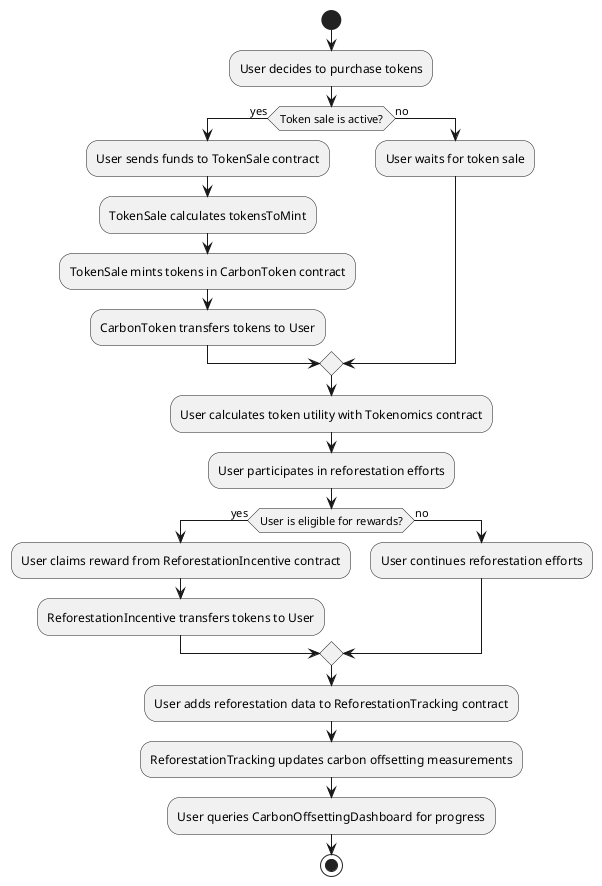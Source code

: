 @startuml

start

:User decides to purchase tokens;

if (Token sale is active?) then (yes)
    :User sends funds to TokenSale contract;
    :TokenSale calculates tokensToMint;
    :TokenSale mints tokens in CarbonToken contract;
    :CarbonToken transfers tokens to User;
else (no)
    :User waits for token sale;
endif

:User calculates token utility with Tokenomics contract;
:User participates in reforestation efforts;

if (User is eligible for rewards?) then (yes)
    :User claims reward from ReforestationIncentive contract;
    :ReforestationIncentive transfers tokens to User;
else (no)
    :User continues reforestation efforts;
endif

:User adds reforestation data to ReforestationTracking contract;
:ReforestationTracking updates carbon offsetting measurements;
:User queries CarbonOffsettingDashboard for progress;

stop

@enduml
